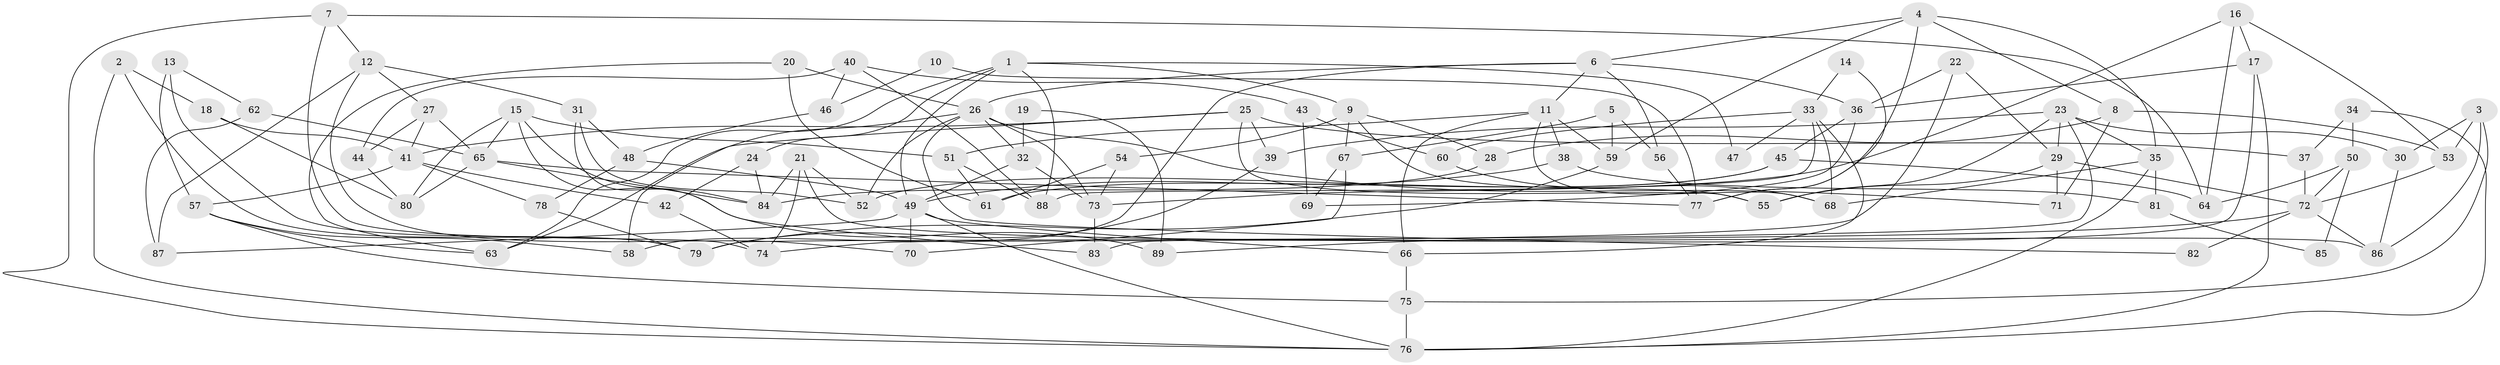 // coarse degree distribution, {7: 0.16666666666666666, 4: 0.18518518518518517, 5: 0.2222222222222222, 6: 0.12962962962962962, 2: 0.05555555555555555, 3: 0.16666666666666666, 8: 0.018518518518518517, 9: 0.037037037037037035, 10: 0.018518518518518517}
// Generated by graph-tools (version 1.1) at 2025/23/03/03/25 07:23:59]
// undirected, 89 vertices, 178 edges
graph export_dot {
graph [start="1"]
  node [color=gray90,style=filled];
  1;
  2;
  3;
  4;
  5;
  6;
  7;
  8;
  9;
  10;
  11;
  12;
  13;
  14;
  15;
  16;
  17;
  18;
  19;
  20;
  21;
  22;
  23;
  24;
  25;
  26;
  27;
  28;
  29;
  30;
  31;
  32;
  33;
  34;
  35;
  36;
  37;
  38;
  39;
  40;
  41;
  42;
  43;
  44;
  45;
  46;
  47;
  48;
  49;
  50;
  51;
  52;
  53;
  54;
  55;
  56;
  57;
  58;
  59;
  60;
  61;
  62;
  63;
  64;
  65;
  66;
  67;
  68;
  69;
  70;
  71;
  72;
  73;
  74;
  75;
  76;
  77;
  78;
  79;
  80;
  81;
  82;
  83;
  84;
  85;
  86;
  87;
  88;
  89;
  1 -- 63;
  1 -- 49;
  1 -- 9;
  1 -- 24;
  1 -- 47;
  1 -- 88;
  2 -- 79;
  2 -- 76;
  2 -- 18;
  3 -- 30;
  3 -- 75;
  3 -- 53;
  3 -- 86;
  4 -- 59;
  4 -- 6;
  4 -- 8;
  4 -- 35;
  4 -- 77;
  5 -- 59;
  5 -- 56;
  5 -- 67;
  6 -- 36;
  6 -- 11;
  6 -- 26;
  6 -- 56;
  6 -- 58;
  7 -- 74;
  7 -- 12;
  7 -- 64;
  7 -- 76;
  8 -- 28;
  8 -- 53;
  8 -- 71;
  9 -- 55;
  9 -- 28;
  9 -- 54;
  9 -- 67;
  10 -- 46;
  10 -- 77;
  11 -- 68;
  11 -- 51;
  11 -- 38;
  11 -- 59;
  11 -- 66;
  12 -- 70;
  12 -- 31;
  12 -- 27;
  12 -- 87;
  13 -- 62;
  13 -- 57;
  13 -- 79;
  14 -- 77;
  14 -- 33;
  15 -- 65;
  15 -- 51;
  15 -- 80;
  15 -- 84;
  15 -- 89;
  16 -- 64;
  16 -- 53;
  16 -- 17;
  16 -- 73;
  17 -- 76;
  17 -- 36;
  17 -- 83;
  18 -- 41;
  18 -- 80;
  19 -- 89;
  19 -- 32;
  20 -- 61;
  20 -- 26;
  20 -- 63;
  21 -- 86;
  21 -- 84;
  21 -- 52;
  21 -- 74;
  22 -- 74;
  22 -- 29;
  22 -- 36;
  23 -- 35;
  23 -- 29;
  23 -- 30;
  23 -- 39;
  23 -- 55;
  23 -- 79;
  24 -- 84;
  24 -- 42;
  25 -- 39;
  25 -- 41;
  25 -- 37;
  25 -- 55;
  25 -- 63;
  26 -- 52;
  26 -- 32;
  26 -- 58;
  26 -- 71;
  26 -- 73;
  26 -- 82;
  27 -- 41;
  27 -- 44;
  27 -- 65;
  28 -- 84;
  29 -- 71;
  29 -- 55;
  29 -- 72;
  30 -- 86;
  31 -- 83;
  31 -- 52;
  31 -- 48;
  32 -- 73;
  32 -- 49;
  33 -- 66;
  33 -- 68;
  33 -- 47;
  33 -- 60;
  33 -- 88;
  34 -- 37;
  34 -- 76;
  34 -- 50;
  35 -- 76;
  35 -- 68;
  35 -- 81;
  36 -- 45;
  36 -- 69;
  37 -- 72;
  38 -- 49;
  38 -- 81;
  39 -- 79;
  40 -- 44;
  40 -- 88;
  40 -- 43;
  40 -- 46;
  41 -- 57;
  41 -- 78;
  41 -- 42;
  42 -- 74;
  43 -- 69;
  43 -- 60;
  44 -- 80;
  45 -- 64;
  45 -- 52;
  45 -- 61;
  46 -- 48;
  48 -- 49;
  48 -- 78;
  49 -- 66;
  49 -- 70;
  49 -- 76;
  49 -- 87;
  50 -- 72;
  50 -- 64;
  50 -- 85;
  51 -- 88;
  51 -- 61;
  53 -- 72;
  54 -- 73;
  54 -- 61;
  56 -- 77;
  57 -- 58;
  57 -- 63;
  57 -- 75;
  59 -- 79;
  60 -- 68;
  62 -- 65;
  62 -- 87;
  65 -- 80;
  65 -- 77;
  65 -- 84;
  66 -- 75;
  67 -- 69;
  67 -- 70;
  72 -- 82;
  72 -- 86;
  72 -- 89;
  73 -- 83;
  75 -- 76;
  78 -- 79;
  81 -- 85;
}
